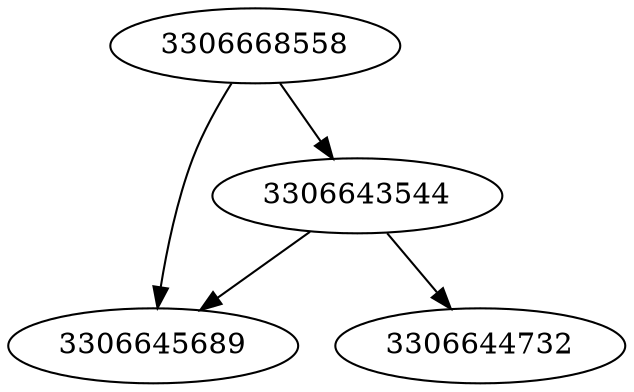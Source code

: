 strict digraph  {
3306643544;
3306645689;
3306644732;
3306668558;
3306643544 -> 3306645689;
3306643544 -> 3306644732;
3306668558 -> 3306645689;
3306668558 -> 3306643544;
}
